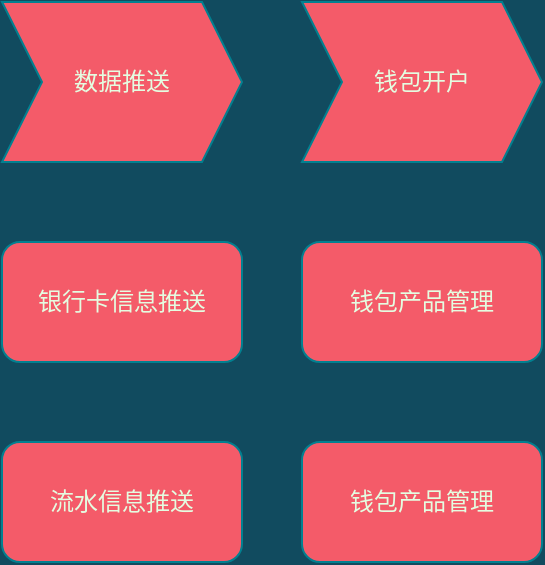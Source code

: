 <mxfile version="14.4.8" type="github"><diagram id="4iJ0f1cMk4c1h3tPNzgU" name="Page-1"><mxGraphModel dx="1400" dy="686" grid="1" gridSize="10" guides="1" tooltips="1" connect="1" arrows="1" fold="1" page="1" pageScale="1" pageWidth="827" pageHeight="1169" background="#114B5F" math="0" shadow="0"><root><mxCell id="0"/><mxCell id="1" parent="0"/><mxCell id="2wATa-GsxQFZJ28xfsbL-2" value="数据推送" style="shape=step;perimeter=stepPerimeter;whiteSpace=wrap;html=1;fixedSize=1;rounded=0;sketch=0;strokeColor=#028090;fillColor=#F45B69;fontColor=#E4FDE1;" vertex="1" parent="1"><mxGeometry x="60" y="90" width="120" height="80" as="geometry"/></mxCell><mxCell id="2wATa-GsxQFZJ28xfsbL-6" value="银行卡信息推送" style="rounded=1;whiteSpace=wrap;html=1;sketch=0;strokeColor=#028090;fillColor=#F45B69;fontColor=#E4FDE1;" vertex="1" parent="1"><mxGeometry x="60" y="210" width="120" height="60" as="geometry"/></mxCell><mxCell id="2wATa-GsxQFZJ28xfsbL-7" value="流水信息推送" style="rounded=1;whiteSpace=wrap;html=1;sketch=0;strokeColor=#028090;fillColor=#F45B69;fontColor=#E4FDE1;" vertex="1" parent="1"><mxGeometry x="60" y="310" width="120" height="60" as="geometry"/></mxCell><mxCell id="2wATa-GsxQFZJ28xfsbL-8" value="钱包开户" style="shape=step;perimeter=stepPerimeter;whiteSpace=wrap;html=1;fixedSize=1;rounded=0;sketch=0;strokeColor=#028090;fillColor=#F45B69;fontColor=#E4FDE1;" vertex="1" parent="1"><mxGeometry x="210" y="90" width="120" height="80" as="geometry"/></mxCell><mxCell id="2wATa-GsxQFZJ28xfsbL-9" value="钱包产品管理" style="rounded=1;whiteSpace=wrap;html=1;sketch=0;strokeColor=#028090;fillColor=#F45B69;fontColor=#E4FDE1;" vertex="1" parent="1"><mxGeometry x="210" y="210" width="120" height="60" as="geometry"/></mxCell><mxCell id="2wATa-GsxQFZJ28xfsbL-10" value="钱包产品管理" style="rounded=1;whiteSpace=wrap;html=1;sketch=0;strokeColor=#028090;fillColor=#F45B69;fontColor=#E4FDE1;" vertex="1" parent="1"><mxGeometry x="210" y="310" width="120" height="60" as="geometry"/></mxCell></root></mxGraphModel></diagram></mxfile>
